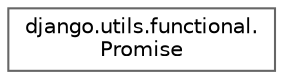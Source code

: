 digraph "Graphical Class Hierarchy"
{
 // LATEX_PDF_SIZE
  bgcolor="transparent";
  edge [fontname=Helvetica,fontsize=10,labelfontname=Helvetica,labelfontsize=10];
  node [fontname=Helvetica,fontsize=10,shape=box,height=0.2,width=0.4];
  rankdir="LR";
  Node0 [id="Node000000",label="django.utils.functional.\lPromise",height=0.2,width=0.4,color="grey40", fillcolor="white", style="filled",URL="$classdjango_1_1utils_1_1functional_1_1_promise.html",tooltip=" "];
}
